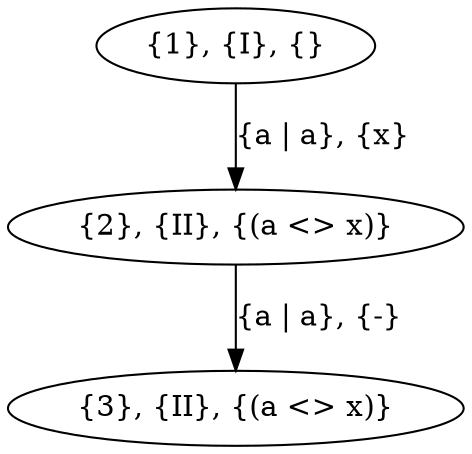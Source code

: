 digraph {
  "{1}, {I}, {}" [role="start"]

  "{1}, {I}, {}" ->  "{2}, {II}, {(a <> x)}" [label="{a | a}, {x}", gp1="a | a", gp2="x"]

  "{2}, {II}, {(a <> x)}" ->  "{3}, {II}, {(a <> x)}" [label="{a | a}, {-}", gp1="a | a", gp2="-"]

}
